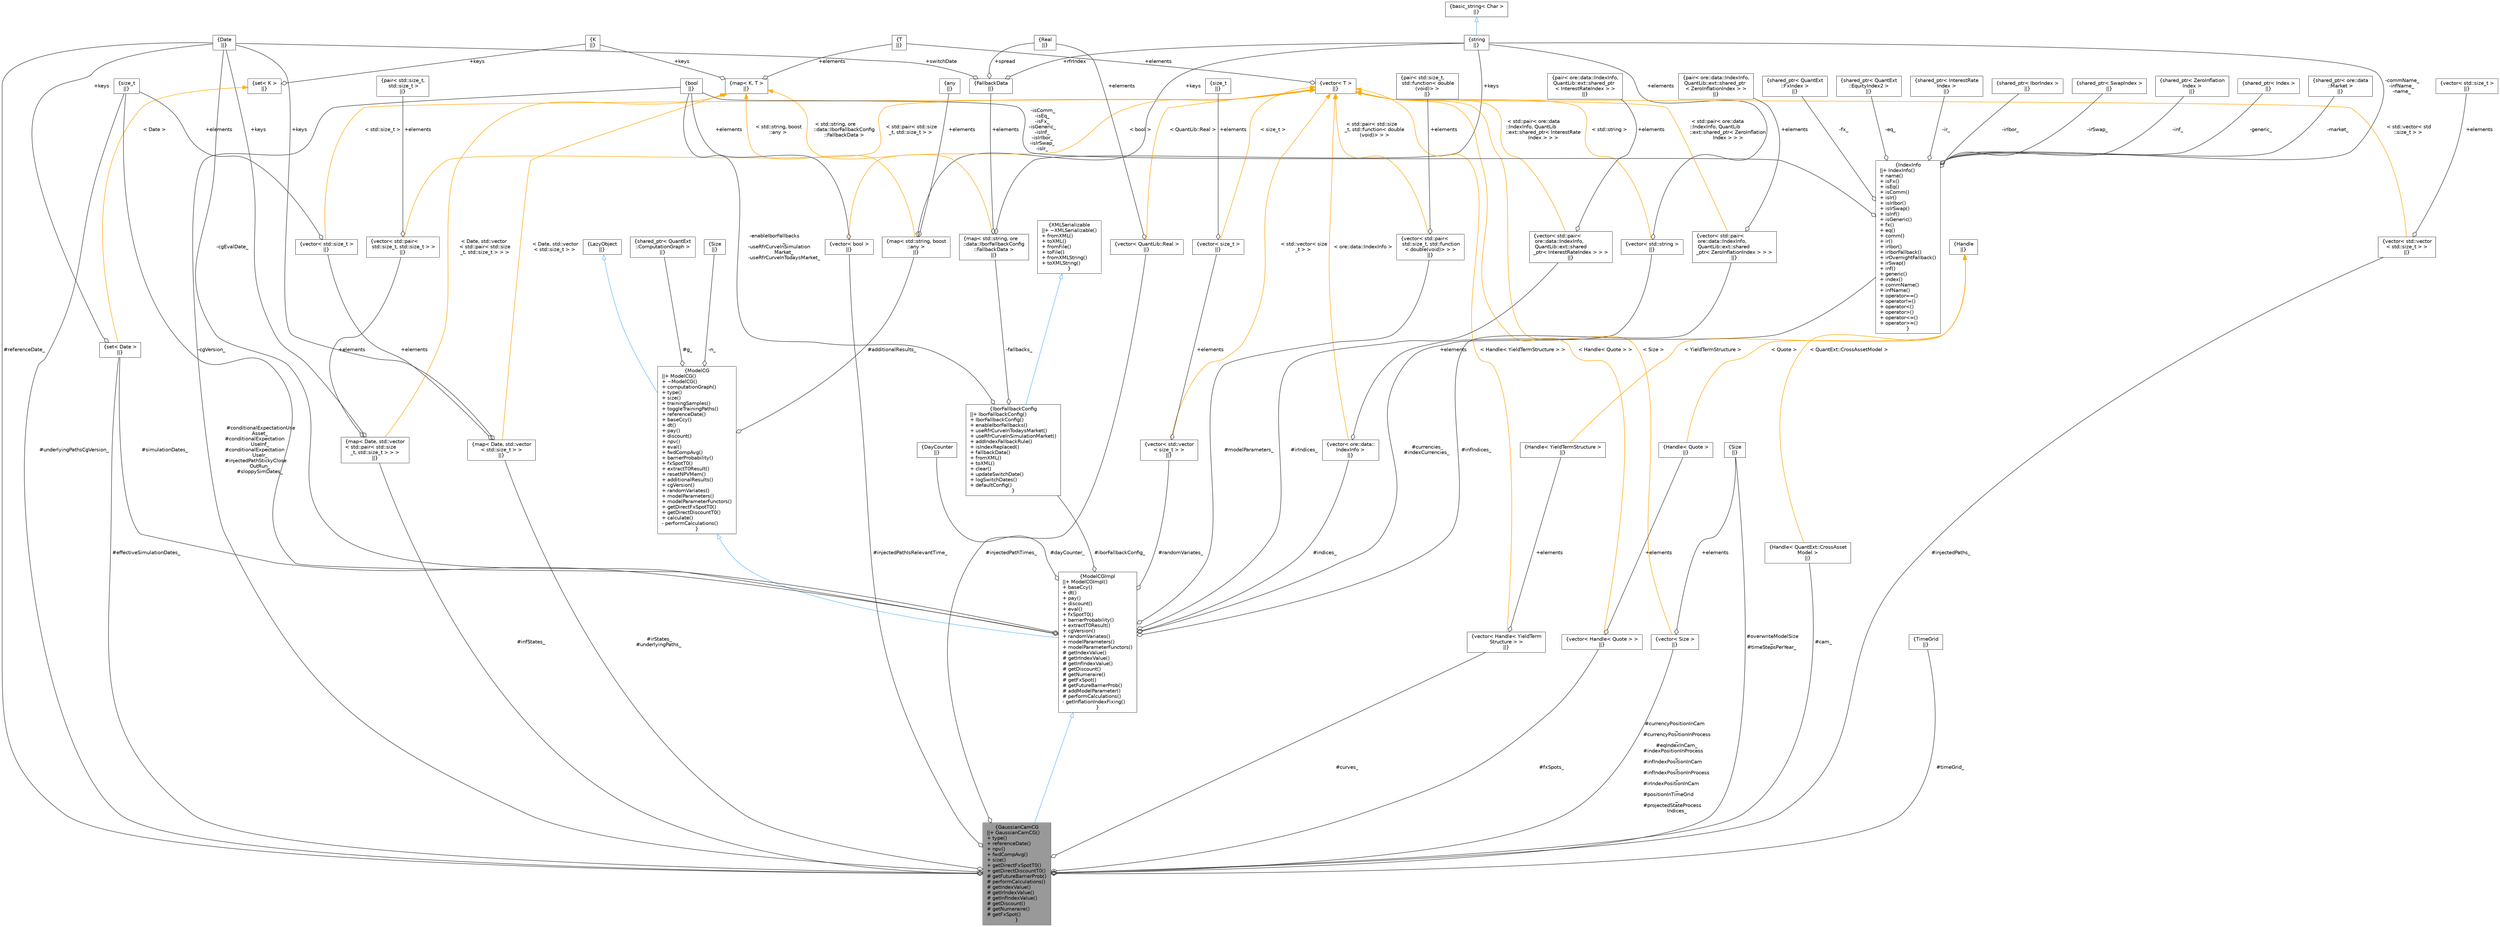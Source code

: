 digraph "GaussianCamCG"
{
 // INTERACTIVE_SVG=YES
 // LATEX_PDF_SIZE
  bgcolor="transparent";
  edge [fontname=Helvetica,fontsize=10,labelfontname=Helvetica,labelfontsize=10];
  node [fontname=Helvetica,fontsize=10,shape=box,height=0.2,width=0.4];
  Node1 [label="{GaussianCamCG\n||+ GaussianCamCG()\l+ type()\l+ referenceDate()\l+ npv()\l+ fwdCompAvg()\l+ size()\l+ getDirectFxSpotT0()\l+ getDirectDiscountT0()\l# getFutureBarrierProb()\l# performCalculations()\l# getIndexValue()\l# getIrIndexValue()\l# getInfIndexValue()\l# getDiscount()\l# getNumeraire()\l# getFxSpot()\l}",height=0.2,width=0.4,color="gray40", fillcolor="grey60", style="filled", fontcolor="black",tooltip=" "];
  Node2 -> Node1 [dir="back",color="steelblue1",style="solid",arrowtail="onormal"];
  Node2 [label="{ModelCGImpl\n||+ ModelCGImpl()\l+ baseCcy()\l+ dt()\l+ pay()\l+ discount()\l+ eval()\l+ fxSpotT0()\l+ barrierProbability()\l+ extractT0Result()\l+ cgVersion()\l+ randomVariates()\l+ modelParameters()\l+ modelParameterFunctors()\l# getIndexValue()\l# getIrIndexValue()\l# getInfIndexValue()\l# getDiscount()\l# getNumeraire()\l# getFxSpot()\l# getFutureBarrierProb()\l# addModelParameter()\l# performCalculations()\l- getInflationIndexFixing()\l}",height=0.2,width=0.4,color="gray40", fillcolor="white", style="filled",URL="$classore_1_1data_1_1_model_c_g_impl.html",tooltip=" "];
  Node3 -> Node2 [dir="back",color="steelblue1",style="solid",arrowtail="onormal"];
  Node3 [label="{ModelCG\n||+ ModelCG()\l+ ~ModelCG()\l+ computationGraph()\l+ type()\l+ size()\l+ trainingSamples()\l+ toggleTrainingPaths()\l+ referenceDate()\l+ baseCcy()\l+ dt()\l+ pay()\l+ discount()\l+ npv()\l+ eval()\l+ fwdCompAvg()\l+ barrierProbability()\l+ fxSpotT0()\l+ extractT0Result()\l+ resetNPVMem()\l+ additionalResults()\l+ cgVersion()\l+ randomVariates()\l+ modelParameters()\l+ modelParameterFunctors()\l+ getDirectFxSpotT0()\l+ getDirectDiscountT0()\l+ calculate()\l- performCalculations()\l}",height=0.2,width=0.4,color="gray40", fillcolor="white", style="filled",URL="$classore_1_1data_1_1_model_c_g.html",tooltip=" "];
  Node4 -> Node3 [dir="back",color="steelblue1",style="solid",arrowtail="onormal"];
  Node4 [label="{LazyObject\n||}",height=0.2,width=0.4,color="gray40", fillcolor="white", style="filled",tooltip=" "];
  Node5 -> Node3 [color="grey25",style="solid",label=" #additionalResults_" ,arrowhead="odiamond"];
  Node5 [label="{map\< std::string, boost\l::any \>\n||}",height=0.2,width=0.4,color="gray40", fillcolor="white", style="filled",tooltip=" "];
  Node6 -> Node5 [color="grey25",style="solid",label=" +keys" ,arrowhead="odiamond"];
  Node6 [label="{string\n||}",height=0.2,width=0.4,color="gray40", fillcolor="white", style="filled",tooltip=" "];
  Node7 -> Node6 [dir="back",color="steelblue1",style="solid",arrowtail="onormal"];
  Node7 [label="{basic_string\< Char \>\n||}",height=0.2,width=0.4,color="gray40", fillcolor="white", style="filled",tooltip=" "];
  Node8 -> Node5 [color="grey25",style="solid",label=" +elements" ,arrowhead="odiamond"];
  Node8 [label="{any\n||}",height=0.2,width=0.4,color="gray40", fillcolor="white", style="filled",tooltip=" "];
  Node9 -> Node5 [dir="back",color="orange",style="solid",label=" \< std::string, boost\l::any \>" ];
  Node9 [label="{map\< K, T \>\n||}",height=0.2,width=0.4,color="gray40", fillcolor="white", style="filled",tooltip=" "];
  Node10 -> Node9 [color="grey25",style="solid",label=" +keys" ,arrowhead="odiamond"];
  Node10 [label="{K\n||}",height=0.2,width=0.4,color="gray40", fillcolor="white", style="filled",tooltip=" "];
  Node11 -> Node9 [color="grey25",style="solid",label=" +elements" ,arrowhead="odiamond"];
  Node11 [label="{T\n||}",height=0.2,width=0.4,color="gray40", fillcolor="white", style="filled",tooltip=" "];
  Node12 -> Node3 [color="grey25",style="solid",label=" #g_" ,arrowhead="odiamond"];
  Node12 [label="{shared_ptr\< QuantExt\l::ComputationGraph \>\n||}",height=0.2,width=0.4,color="gray40", fillcolor="white", style="filled",tooltip=" "];
  Node13 -> Node3 [color="grey25",style="solid",label=" -n_" ,arrowhead="odiamond"];
  Node13 [label="{Size\n||}",height=0.2,width=0.4,color="gray40", fillcolor="white", style="filled",tooltip=" "];
  Node14 -> Node2 [color="grey25",style="solid",label=" #dayCounter_" ,arrowhead="odiamond"];
  Node14 [label="{DayCounter\n||}",height=0.2,width=0.4,color="gray40", fillcolor="white", style="filled",tooltip=" "];
  Node15 -> Node2 [color="grey25",style="solid",label=" #currencies_\n#indexCurrencies_" ,arrowhead="odiamond"];
  Node15 [label="{vector\< std::string \>\n||}",height=0.2,width=0.4,color="gray40", fillcolor="white", style="filled",tooltip=" "];
  Node6 -> Node15 [color="grey25",style="solid",label=" +elements" ,arrowhead="odiamond"];
  Node16 -> Node15 [dir="back",color="orange",style="solid",label=" \< std::string \>" ];
  Node16 [label="{vector\< T \>\n||}",height=0.2,width=0.4,color="gray40", fillcolor="white", style="filled",tooltip=" "];
  Node11 -> Node16 [color="grey25",style="solid",label=" +elements" ,arrowhead="odiamond"];
  Node17 -> Node2 [color="grey25",style="solid",label=" #simulationDates_" ,arrowhead="odiamond"];
  Node17 [label="{set\< Date \>\n||}",height=0.2,width=0.4,color="gray40", fillcolor="white", style="filled",tooltip=" "];
  Node18 -> Node17 [color="grey25",style="solid",label=" +keys" ,arrowhead="odiamond"];
  Node18 [label="{Date\n||}",height=0.2,width=0.4,color="gray40", fillcolor="white", style="filled",tooltip=" "];
  Node19 -> Node17 [dir="back",color="orange",style="solid",label=" \< Date \>" ];
  Node19 [label="{set\< K \>\n||}",height=0.2,width=0.4,color="gray40", fillcolor="white", style="filled",tooltip=" "];
  Node10 -> Node19 [color="grey25",style="solid",label=" +keys" ,arrowhead="odiamond"];
  Node20 -> Node2 [color="grey25",style="solid",label=" #iborFallbackConfig_" ,arrowhead="odiamond"];
  Node20 [label="{IborFallbackConfig\n||+ IborFallbackConfig()\l+ IborFallbackConfig()\l+ enableIborFallbacks()\l+ useRfrCurveInTodaysMarket()\l+ useRfrCurveInSimulationMarket()\l+ addIndexFallbackRule()\l+ isIndexReplaced()\l+ fallbackData()\l+ fromXML()\l+ toXML()\l+ clear()\l+ updateSwitchDate()\l+ logSwitchDates()\l+ defaultConfig()\l}",height=0.2,width=0.4,color="gray40", fillcolor="white", style="filled",URL="$classore_1_1data_1_1_ibor_fallback_config.html",tooltip=" "];
  Node21 -> Node20 [dir="back",color="steelblue1",style="solid",arrowtail="onormal"];
  Node21 [label="{XMLSerializable\n||+ ~XMLSerializable()\l+ fromXML()\l+ toXML()\l+ fromFile()\l+ toFile()\l+ fromXMLString()\l+ toXMLString()\l}",height=0.2,width=0.4,color="gray40", fillcolor="white", style="filled",URL="$classore_1_1data_1_1_x_m_l_serializable.html",tooltip="Base class for all serializable classes."];
  Node22 -> Node20 [color="grey25",style="solid",label=" -enableIborFallbacks\l_\n-useRfrCurveInSimulation\lMarket_\n-useRfrCurveInTodaysMarket_" ,arrowhead="odiamond"];
  Node22 [label="{bool\n||}",height=0.2,width=0.4,color="gray40", fillcolor="white", style="filled",URL="$classbool.html",tooltip=" "];
  Node23 -> Node20 [color="grey25",style="solid",label=" -fallbacks_" ,arrowhead="odiamond"];
  Node23 [label="{map\< std::string, ore\l::data::IborFallbackConfig\l::FallbackData \>\n||}",height=0.2,width=0.4,color="gray40", fillcolor="white", style="filled",tooltip=" "];
  Node6 -> Node23 [color="grey25",style="solid",label=" +keys" ,arrowhead="odiamond"];
  Node24 -> Node23 [color="grey25",style="solid",label=" +elements" ,arrowhead="odiamond"];
  Node24 [label="{FallbackData\n||}",height=0.2,width=0.4,color="gray40", fillcolor="white", style="filled",URL="$structore_1_1data_1_1_ibor_fallback_config_1_1_fallback_data.html",tooltip=" "];
  Node6 -> Node24 [color="grey25",style="solid",label=" +rfrIndex" ,arrowhead="odiamond"];
  Node25 -> Node24 [color="grey25",style="solid",label=" +spread" ,arrowhead="odiamond"];
  Node25 [label="{Real\n||}",height=0.2,width=0.4,color="gray40", fillcolor="white", style="filled",tooltip=" "];
  Node18 -> Node24 [color="grey25",style="solid",label=" +switchDate" ,arrowhead="odiamond"];
  Node9 -> Node23 [dir="back",color="orange",style="solid",label=" \< std::string, ore\l::data::IborFallbackConfig\l::FallbackData \>" ];
  Node26 -> Node2 [color="grey25",style="solid",label=" #irIndices_" ,arrowhead="odiamond"];
  Node26 [label="{vector\< std::pair\<\l ore::data::IndexInfo,\l QuantLib::ext::shared\l_ptr\< InterestRateIndex \> \> \>\n||}",height=0.2,width=0.4,color="gray40", fillcolor="white", style="filled",tooltip=" "];
  Node27 -> Node26 [color="grey25",style="solid",label=" +elements" ,arrowhead="odiamond"];
  Node27 [label="{pair\< ore::data::IndexInfo,\l QuantLib::ext::shared_ptr\l\< InterestRateIndex \> \>\n||}",height=0.2,width=0.4,color="gray40", fillcolor="white", style="filled",tooltip=" "];
  Node16 -> Node26 [dir="back",color="orange",style="solid",label=" \< std::pair\< ore::data\l::IndexInfo, QuantLib\l::ext::shared_ptr\< InterestRate\lIndex \> \> \>" ];
  Node28 -> Node2 [color="grey25",style="solid",label=" #infIndices_" ,arrowhead="odiamond"];
  Node28 [label="{vector\< std::pair\<\l ore::data::IndexInfo,\l QuantLib::ext::shared\l_ptr\< ZeroInflationIndex \> \> \>\n||}",height=0.2,width=0.4,color="gray40", fillcolor="white", style="filled",tooltip=" "];
  Node29 -> Node28 [color="grey25",style="solid",label=" +elements" ,arrowhead="odiamond"];
  Node29 [label="{pair\< ore::data::IndexInfo,\l QuantLib::ext::shared_ptr\l\< ZeroInflationIndex \> \>\n||}",height=0.2,width=0.4,color="gray40", fillcolor="white", style="filled",tooltip=" "];
  Node16 -> Node28 [dir="back",color="orange",style="solid",label=" \< std::pair\< ore::data\l::IndexInfo, QuantLib\l::ext::shared_ptr\< ZeroInflation\lIndex \> \> \>" ];
  Node30 -> Node2 [color="grey25",style="solid",label=" #indices_" ,arrowhead="odiamond"];
  Node30 [label="{vector\< ore::data::\lIndexInfo \>\n||}",height=0.2,width=0.4,color="gray40", fillcolor="white", style="filled",tooltip=" "];
  Node31 -> Node30 [color="grey25",style="solid",label=" +elements" ,arrowhead="odiamond"];
  Node31 [label="{IndexInfo\n||+ IndexInfo()\l+ name()\l+ isFx()\l+ isEq()\l+ isComm()\l+ isIr()\l+ isIrIbor()\l+ isIrSwap()\l+ isInf()\l+ isGeneric()\l+ fx()\l+ eq()\l+ comm()\l+ ir()\l+ irIbor()\l+ irIborFallback()\l+ irOvernightFallback()\l+ irSwap()\l+ inf()\l+ generic()\l+ index()\l+ commName()\l+ infName()\l+ operator==()\l+ operator!=()\l+ operator\<()\l+ operator\>()\l+ operator\<=()\l+ operator\>=()\l}",height=0.2,width=0.4,color="gray40", fillcolor="white", style="filled",URL="$classore_1_1data_1_1_index_info.html",tooltip=" "];
  Node6 -> Node31 [color="grey25",style="solid",label=" -commName_\n-infName_\n-name_" ,arrowhead="odiamond"];
  Node32 -> Node31 [color="grey25",style="solid",label=" -market_" ,arrowhead="odiamond"];
  Node32 [label="{shared_ptr\< ore::data\l::Market \>\n||}",height=0.2,width=0.4,color="gray40", fillcolor="white", style="filled",tooltip=" "];
  Node22 -> Node31 [color="grey25",style="solid",label=" -isComm_\n-isEq_\n-isFx_\n-isGeneric_\n-isInf_\n-isIrIbor_\n-isIrSwap_\n-isIr_" ,arrowhead="odiamond"];
  Node33 -> Node31 [color="grey25",style="solid",label=" -fx_" ,arrowhead="odiamond"];
  Node33 [label="{shared_ptr\< QuantExt\l::FxIndex \>\n||}",height=0.2,width=0.4,color="gray40", fillcolor="white", style="filled",tooltip=" "];
  Node34 -> Node31 [color="grey25",style="solid",label=" -eq_" ,arrowhead="odiamond"];
  Node34 [label="{shared_ptr\< QuantExt\l::EquityIndex2 \>\n||}",height=0.2,width=0.4,color="gray40", fillcolor="white", style="filled",tooltip=" "];
  Node35 -> Node31 [color="grey25",style="solid",label=" -ir_" ,arrowhead="odiamond"];
  Node35 [label="{shared_ptr\< InterestRate\lIndex \>\n||}",height=0.2,width=0.4,color="gray40", fillcolor="white", style="filled",tooltip=" "];
  Node36 -> Node31 [color="grey25",style="solid",label=" -irIbor_" ,arrowhead="odiamond"];
  Node36 [label="{shared_ptr\< IborIndex \>\n||}",height=0.2,width=0.4,color="gray40", fillcolor="white", style="filled",tooltip=" "];
  Node37 -> Node31 [color="grey25",style="solid",label=" -irSwap_" ,arrowhead="odiamond"];
  Node37 [label="{shared_ptr\< SwapIndex \>\n||}",height=0.2,width=0.4,color="gray40", fillcolor="white", style="filled",tooltip=" "];
  Node38 -> Node31 [color="grey25",style="solid",label=" -inf_" ,arrowhead="odiamond"];
  Node38 [label="{shared_ptr\< ZeroInflation\lIndex \>\n||}",height=0.2,width=0.4,color="gray40", fillcolor="white", style="filled",tooltip=" "];
  Node39 -> Node31 [color="grey25",style="solid",label=" -generic_" ,arrowhead="odiamond"];
  Node39 [label="{shared_ptr\< Index \>\n||}",height=0.2,width=0.4,color="gray40", fillcolor="white", style="filled",tooltip=" "];
  Node16 -> Node30 [dir="back",color="orange",style="solid",label=" \< ore::data::IndexInfo \>" ];
  Node40 -> Node2 [color="grey25",style="solid",label=" #randomVariates_" ,arrowhead="odiamond"];
  Node40 [label="{vector\< std::vector\l\< size_t \> \>\n||}",height=0.2,width=0.4,color="gray40", fillcolor="white", style="filled",tooltip=" "];
  Node41 -> Node40 [color="grey25",style="solid",label=" +elements" ,arrowhead="odiamond"];
  Node41 [label="{vector\< size_t \>\n||}",height=0.2,width=0.4,color="gray40", fillcolor="white", style="filled",tooltip=" "];
  Node42 -> Node41 [color="grey25",style="solid",label=" +elements" ,arrowhead="odiamond"];
  Node42 [label="{size_t\n||}",height=0.2,width=0.4,color="gray40", fillcolor="white", style="filled",tooltip=" "];
  Node16 -> Node41 [dir="back",color="orange",style="solid",label=" \< size_t \>" ];
  Node16 -> Node40 [dir="back",color="orange",style="solid",label=" \< std::vector\< size\l_t \> \>" ];
  Node43 -> Node2 [color="grey25",style="solid",label=" #modelParameters_" ,arrowhead="odiamond"];
  Node43 [label="{vector\< std::pair\<\l std::size_t, std::function\l\< double(void)\> \> \>\n||}",height=0.2,width=0.4,color="gray40", fillcolor="white", style="filled",tooltip=" "];
  Node44 -> Node43 [color="grey25",style="solid",label=" +elements" ,arrowhead="odiamond"];
  Node44 [label="{pair\< std::size_t,\l std::function\< double\l(void)\> \>\n||}",height=0.2,width=0.4,color="gray40", fillcolor="white", style="filled",tooltip=" "];
  Node16 -> Node43 [dir="back",color="orange",style="solid",label=" \< std::pair\< std::size\l_t, std::function\< double\l(void)\> \> \>" ];
  Node45 -> Node2 [color="grey25",style="solid",label=" -cgVersion_" ,arrowhead="odiamond"];
  Node45 [label="{size_t\n||}",height=0.2,width=0.4,color="gray40", fillcolor="white", style="filled",tooltip=" "];
  Node18 -> Node2 [color="grey25",style="solid",label=" -cgEvalDate_" ,arrowhead="odiamond"];
  Node46 -> Node1 [color="grey25",style="solid",label=" #cam_" ,arrowhead="odiamond"];
  Node46 [label="{Handle\< QuantExt::CrossAsset\lModel \>\n||}",height=0.2,width=0.4,color="gray40", fillcolor="white", style="filled",tooltip=" "];
  Node47 -> Node46 [dir="back",color="orange",style="solid",label=" \< QuantExt::CrossAssetModel \>" ];
  Node47 [label="{Handle\n||}",height=0.2,width=0.4,color="gray40", fillcolor="white", style="filled",tooltip=" "];
  Node48 -> Node1 [color="grey25",style="solid",label=" #curves_" ,arrowhead="odiamond"];
  Node48 [label="{vector\< Handle\< YieldTerm\lStructure \> \>\n||}",height=0.2,width=0.4,color="gray40", fillcolor="white", style="filled",tooltip=" "];
  Node49 -> Node48 [color="grey25",style="solid",label=" +elements" ,arrowhead="odiamond"];
  Node49 [label="{Handle\< YieldTermStructure \>\n||}",height=0.2,width=0.4,color="gray40", fillcolor="white", style="filled",tooltip=" "];
  Node47 -> Node49 [dir="back",color="orange",style="solid",label=" \< YieldTermStructure \>" ];
  Node16 -> Node48 [dir="back",color="orange",style="solid",label=" \< Handle\< YieldTermStructure \> \>" ];
  Node50 -> Node1 [color="grey25",style="solid",label=" #fxSpots_" ,arrowhead="odiamond"];
  Node50 [label="{vector\< Handle\< Quote \> \>\n||}",height=0.2,width=0.4,color="gray40", fillcolor="white", style="filled",tooltip=" "];
  Node51 -> Node50 [color="grey25",style="solid",label=" +elements" ,arrowhead="odiamond"];
  Node51 [label="{Handle\< Quote \>\n||}",height=0.2,width=0.4,color="gray40", fillcolor="white", style="filled",tooltip=" "];
  Node47 -> Node51 [dir="back",color="orange",style="solid",label=" \< Quote \>" ];
  Node16 -> Node50 [dir="back",color="orange",style="solid",label=" \< Handle\< Quote \> \>" ];
  Node52 -> Node1 [color="grey25",style="solid",label=" #overwriteModelSize\l_\n#timeStepsPerYear_" ,arrowhead="odiamond"];
  Node52 [label="{Size\n||}",height=0.2,width=0.4,color="gray40", fillcolor="white", style="filled",tooltip=" "];
  Node53 -> Node1 [color="grey25",style="solid",label=" #currencyPositionInCam\l_\n#currencyPositionInProcess\l_\n#eqIndexInCam_\n#indexPositionInProcess\l_\n#infIndexPositionInCam\l_\n#infIndexPositionInProcess\l_\n#irIndexPositionInCam\l_\n#positionInTimeGrid\l_\n#projectedStateProcess\lIndices_" ,arrowhead="odiamond"];
  Node53 [label="{vector\< Size \>\n||}",height=0.2,width=0.4,color="gray40", fillcolor="white", style="filled",tooltip=" "];
  Node52 -> Node53 [color="grey25",style="solid",label=" +elements" ,arrowhead="odiamond"];
  Node16 -> Node53 [dir="back",color="orange",style="solid",label=" \< Size \>" ];
  Node22 -> Node1 [color="grey25",style="solid",label=" #conditionalExpectationUse\lAsset_\n#conditionalExpectation\lUseInf_\n#conditionalExpectation\lUseIr_\n#injectedPathStickyClose\lOutRun_\n#sloppySimDates_" ,arrowhead="odiamond"];
  Node18 -> Node1 [color="grey25",style="solid",label=" #referenceDate_" ,arrowhead="odiamond"];
  Node17 -> Node1 [color="grey25",style="solid",label=" #effectiveSimulationDates_" ,arrowhead="odiamond"];
  Node54 -> Node1 [color="grey25",style="solid",label=" #timeGrid_" ,arrowhead="odiamond"];
  Node54 [label="{TimeGrid\n||}",height=0.2,width=0.4,color="gray40", fillcolor="white", style="filled",tooltip=" "];
  Node55 -> Node1 [color="grey25",style="solid",label=" #irStates_\n#underlyingPaths_" ,arrowhead="odiamond"];
  Node55 [label="{map\< Date, std::vector\l\< std::size_t \> \>\n||}",height=0.2,width=0.4,color="gray40", fillcolor="white", style="filled",tooltip=" "];
  Node18 -> Node55 [color="grey25",style="solid",label=" +keys" ,arrowhead="odiamond"];
  Node56 -> Node55 [color="grey25",style="solid",label=" +elements" ,arrowhead="odiamond"];
  Node56 [label="{vector\< std::size_t \>\n||}",height=0.2,width=0.4,color="gray40", fillcolor="white", style="filled",tooltip=" "];
  Node45 -> Node56 [color="grey25",style="solid",label=" +elements" ,arrowhead="odiamond"];
  Node16 -> Node56 [dir="back",color="orange",style="solid",label=" \< std::size_t \>" ];
  Node9 -> Node55 [dir="back",color="orange",style="solid",label=" \< Date, std::vector\l\< std::size_t \> \>" ];
  Node57 -> Node1 [color="grey25",style="solid",label=" #infStates_" ,arrowhead="odiamond"];
  Node57 [label="{map\< Date, std::vector\l\< std::pair\< std::size\l_t, std::size_t \> \> \>\n||}",height=0.2,width=0.4,color="gray40", fillcolor="white", style="filled",tooltip=" "];
  Node18 -> Node57 [color="grey25",style="solid",label=" +keys" ,arrowhead="odiamond"];
  Node58 -> Node57 [color="grey25",style="solid",label=" +elements" ,arrowhead="odiamond"];
  Node58 [label="{vector\< std::pair\<\l std::size_t, std::size_t \> \>\n||}",height=0.2,width=0.4,color="gray40", fillcolor="white", style="filled",tooltip=" "];
  Node59 -> Node58 [color="grey25",style="solid",label=" +elements" ,arrowhead="odiamond"];
  Node59 [label="{pair\< std::size_t,\l std::size_t \>\n||}",height=0.2,width=0.4,color="gray40", fillcolor="white", style="filled",tooltip=" "];
  Node16 -> Node58 [dir="back",color="orange",style="solid",label=" \< std::pair\< std::size\l_t, std::size_t \> \>" ];
  Node9 -> Node57 [dir="back",color="orange",style="solid",label=" \< Date, std::vector\l\< std::pair\< std::size\l_t, std::size_t \> \> \>" ];
  Node45 -> Node1 [color="grey25",style="solid",label=" #underlyingPathsCgVersion_" ,arrowhead="odiamond"];
  Node60 -> Node1 [color="grey25",style="solid",label=" #injectedPathTimes_" ,arrowhead="odiamond"];
  Node60 [label="{vector\< QuantLib::Real \>\n||}",height=0.2,width=0.4,color="gray40", fillcolor="white", style="filled",tooltip=" "];
  Node25 -> Node60 [color="grey25",style="solid",label=" +elements" ,arrowhead="odiamond"];
  Node16 -> Node60 [dir="back",color="orange",style="solid",label=" \< QuantLib::Real \>" ];
  Node61 -> Node1 [color="grey25",style="solid",label=" #injectedPaths_" ,arrowhead="odiamond"];
  Node61 [label="{vector\< std::vector\l\< std::size_t \> \>\n||}",height=0.2,width=0.4,color="gray40", fillcolor="white", style="filled",tooltip=" "];
  Node62 -> Node61 [color="grey25",style="solid",label=" +elements" ,arrowhead="odiamond"];
  Node62 [label="{vector\< std::size_t \>\n||}",height=0.2,width=0.4,color="gray40", fillcolor="white", style="filled",tooltip=" "];
  Node16 -> Node61 [dir="back",color="orange",style="solid",label=" \< std::vector\< std\l::size_t \> \>" ];
  Node63 -> Node1 [color="grey25",style="solid",label=" #injectedPathIsRelevantTime_" ,arrowhead="odiamond"];
  Node63 [label="{vector\< bool \>\n||}",height=0.2,width=0.4,color="gray40", fillcolor="white", style="filled",tooltip=" "];
  Node22 -> Node63 [color="grey25",style="solid",label=" +elements" ,arrowhead="odiamond"];
  Node16 -> Node63 [dir="back",color="orange",style="solid",label=" \< bool \>" ];
}
